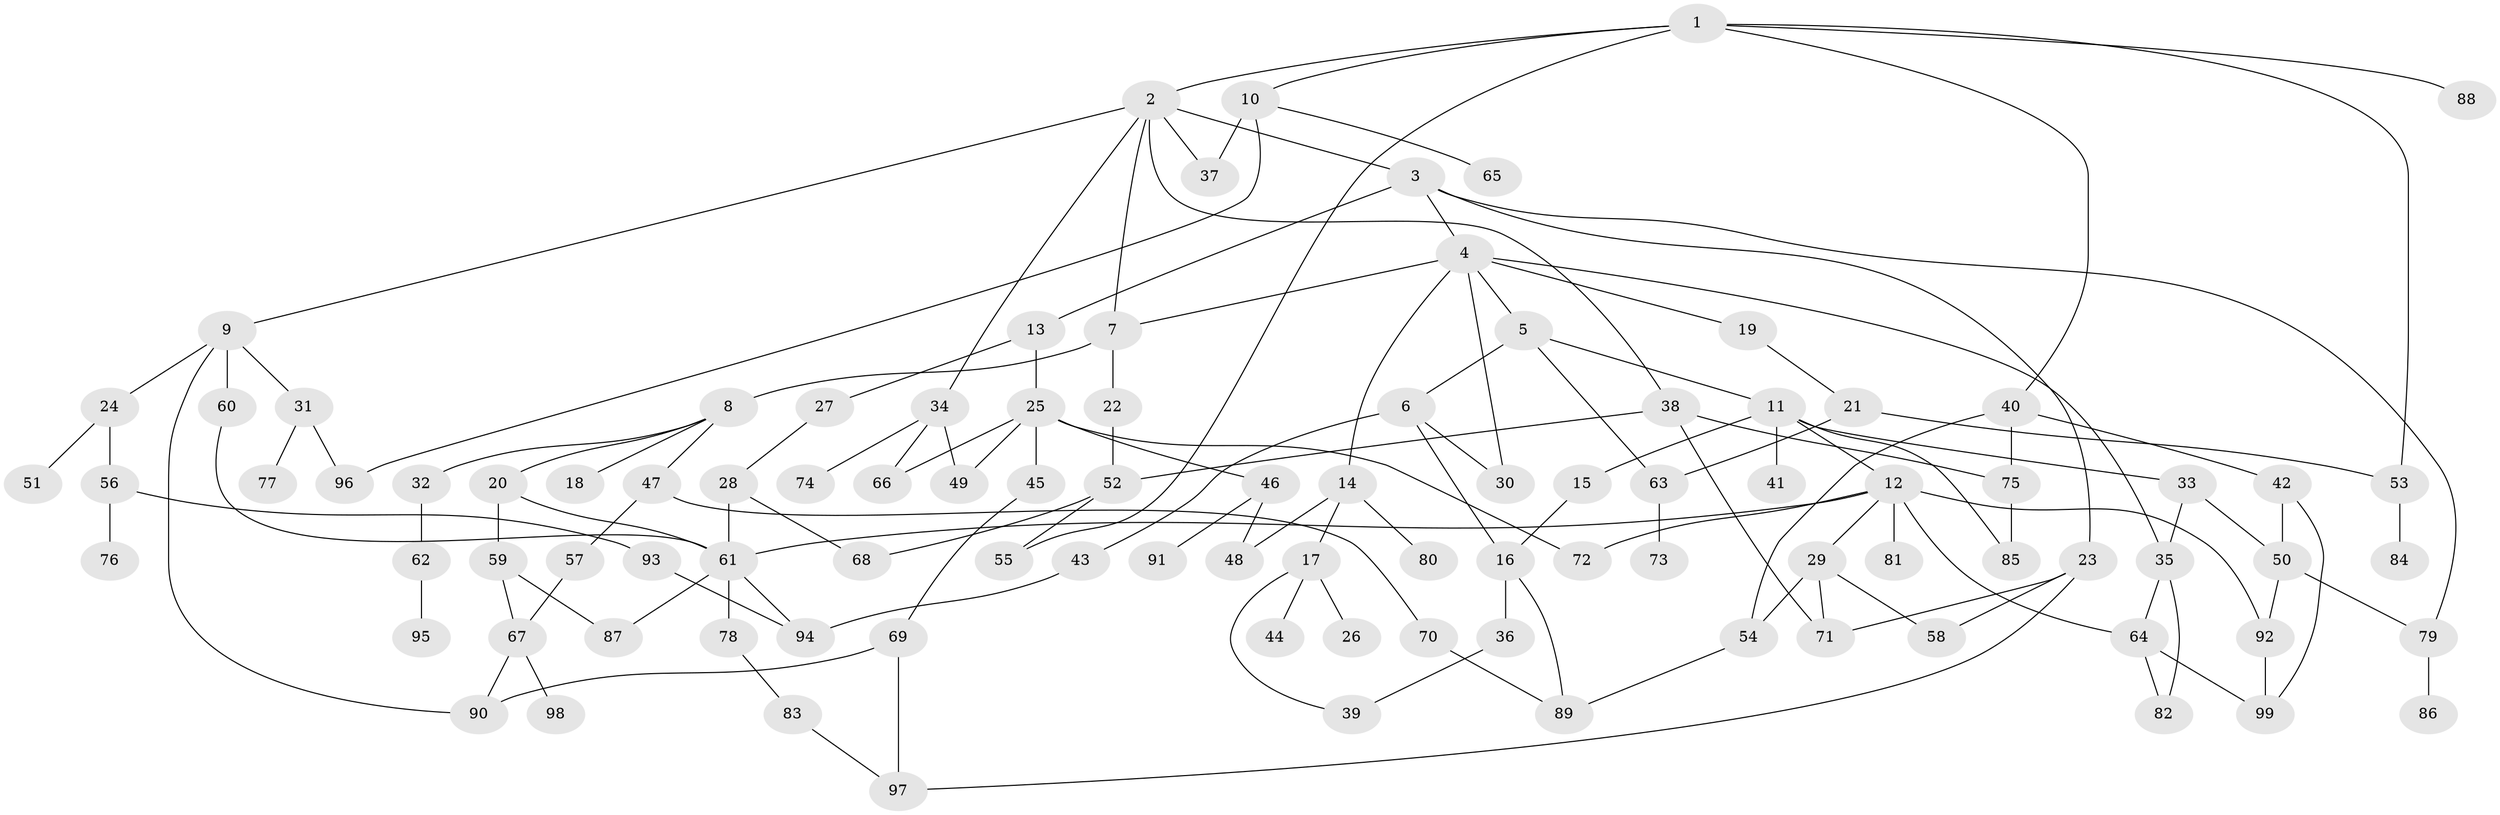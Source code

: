 // Generated by graph-tools (version 1.1) at 2025/34/03/09/25 02:34:27]
// undirected, 99 vertices, 140 edges
graph export_dot {
graph [start="1"]
  node [color=gray90,style=filled];
  1;
  2;
  3;
  4;
  5;
  6;
  7;
  8;
  9;
  10;
  11;
  12;
  13;
  14;
  15;
  16;
  17;
  18;
  19;
  20;
  21;
  22;
  23;
  24;
  25;
  26;
  27;
  28;
  29;
  30;
  31;
  32;
  33;
  34;
  35;
  36;
  37;
  38;
  39;
  40;
  41;
  42;
  43;
  44;
  45;
  46;
  47;
  48;
  49;
  50;
  51;
  52;
  53;
  54;
  55;
  56;
  57;
  58;
  59;
  60;
  61;
  62;
  63;
  64;
  65;
  66;
  67;
  68;
  69;
  70;
  71;
  72;
  73;
  74;
  75;
  76;
  77;
  78;
  79;
  80;
  81;
  82;
  83;
  84;
  85;
  86;
  87;
  88;
  89;
  90;
  91;
  92;
  93;
  94;
  95;
  96;
  97;
  98;
  99;
  1 -- 2;
  1 -- 10;
  1 -- 40;
  1 -- 53;
  1 -- 88;
  1 -- 55;
  2 -- 3;
  2 -- 7;
  2 -- 9;
  2 -- 34;
  2 -- 38;
  2 -- 37;
  3 -- 4;
  3 -- 13;
  3 -- 23;
  3 -- 79;
  4 -- 5;
  4 -- 14;
  4 -- 19;
  4 -- 35;
  4 -- 7;
  4 -- 30;
  5 -- 6;
  5 -- 11;
  5 -- 63;
  6 -- 30;
  6 -- 43;
  6 -- 16;
  7 -- 8;
  7 -- 22;
  8 -- 18;
  8 -- 20;
  8 -- 32;
  8 -- 47;
  9 -- 24;
  9 -- 31;
  9 -- 60;
  9 -- 90;
  10 -- 37;
  10 -- 65;
  10 -- 96;
  11 -- 12;
  11 -- 15;
  11 -- 33;
  11 -- 41;
  11 -- 85;
  12 -- 29;
  12 -- 72;
  12 -- 81;
  12 -- 61;
  12 -- 64;
  12 -- 92;
  13 -- 25;
  13 -- 27;
  14 -- 17;
  14 -- 48;
  14 -- 80;
  15 -- 16;
  16 -- 36;
  16 -- 89;
  17 -- 26;
  17 -- 39;
  17 -- 44;
  19 -- 21;
  20 -- 59;
  20 -- 61;
  21 -- 53;
  21 -- 63;
  22 -- 52;
  23 -- 97;
  23 -- 58;
  23 -- 71;
  24 -- 51;
  24 -- 56;
  25 -- 45;
  25 -- 46;
  25 -- 49;
  25 -- 72;
  25 -- 66;
  27 -- 28;
  28 -- 61;
  28 -- 68;
  29 -- 58;
  29 -- 54;
  29 -- 71;
  31 -- 77;
  31 -- 96;
  32 -- 62;
  33 -- 50;
  33 -- 35;
  34 -- 66;
  34 -- 74;
  34 -- 49;
  35 -- 64;
  35 -- 82;
  36 -- 39;
  38 -- 71;
  38 -- 75;
  38 -- 52;
  40 -- 42;
  40 -- 54;
  40 -- 75;
  42 -- 99;
  42 -- 50;
  43 -- 94;
  45 -- 69;
  46 -- 91;
  46 -- 48;
  47 -- 57;
  47 -- 70;
  50 -- 79;
  50 -- 92;
  52 -- 55;
  52 -- 68;
  53 -- 84;
  54 -- 89;
  56 -- 76;
  56 -- 93;
  57 -- 67;
  59 -- 67;
  59 -- 87;
  60 -- 61;
  61 -- 78;
  61 -- 87;
  61 -- 94;
  62 -- 95;
  63 -- 73;
  64 -- 82;
  64 -- 99;
  67 -- 98;
  67 -- 90;
  69 -- 97;
  69 -- 90;
  70 -- 89;
  75 -- 85;
  78 -- 83;
  79 -- 86;
  83 -- 97;
  92 -- 99;
  93 -- 94;
}
